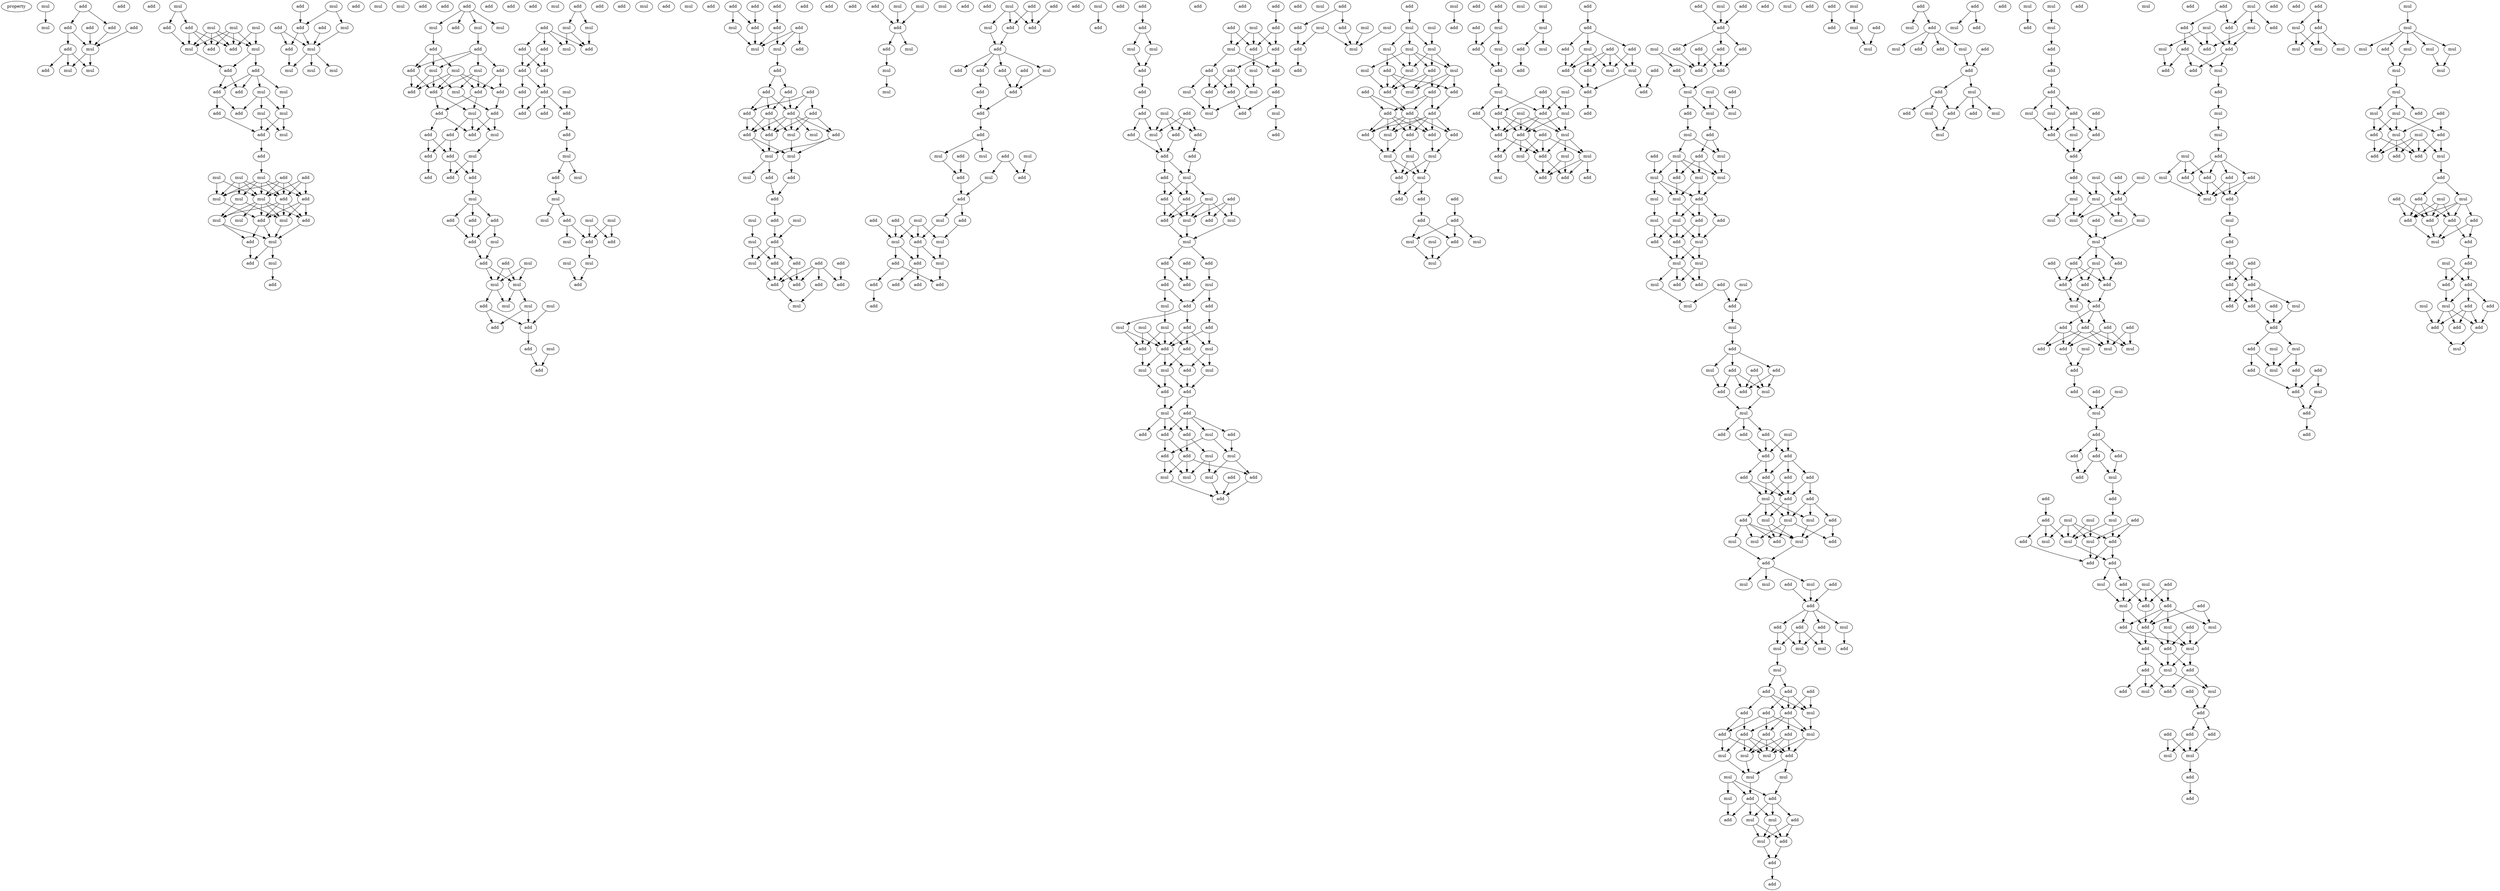 digraph {
    node [fontcolor=black]
    property [mul=2,lf=1.8]
    0 [ label = mul ];
    1 [ label = add ];
    2 [ label = mul ];
    3 [ label = add ];
    4 [ label = add ];
    5 [ label = add ];
    6 [ label = add ];
    7 [ label = add ];
    8 [ label = mul ];
    9 [ label = add ];
    10 [ label = mul ];
    11 [ label = add ];
    12 [ label = mul ];
    13 [ label = add ];
    14 [ label = mul ];
    15 [ label = mul ];
    16 [ label = add ];
    17 [ label = mul ];
    18 [ label = mul ];
    19 [ label = add ];
    20 [ label = add ];
    21 [ label = mul ];
    22 [ label = add ];
    23 [ label = mul ];
    24 [ label = add ];
    25 [ label = add ];
    26 [ label = mul ];
    27 [ label = add ];
    28 [ label = mul ];
    29 [ label = add ];
    30 [ label = add ];
    31 [ label = mul ];
    32 [ label = add ];
    33 [ label = mul ];
    34 [ label = add ];
    35 [ label = mul ];
    36 [ label = add ];
    37 [ label = mul ];
    38 [ label = add ];
    39 [ label = mul ];
    40 [ label = add ];
    41 [ label = mul ];
    42 [ label = mul ];
    43 [ label = add ];
    44 [ label = add ];
    45 [ label = mul ];
    46 [ label = mul ];
    47 [ label = mul ];
    48 [ label = add ];
    49 [ label = add ];
    50 [ label = mul ];
    51 [ label = mul ];
    52 [ label = mul ];
    53 [ label = add ];
    54 [ label = add ];
    55 [ label = mul ];
    56 [ label = add ];
    57 [ label = add ];
    58 [ label = mul ];
    59 [ label = add ];
    60 [ label = add ];
    61 [ label = add ];
    62 [ label = mul ];
    63 [ label = add ];
    64 [ label = mul ];
    65 [ label = add ];
    66 [ label = mul ];
    67 [ label = mul ];
    68 [ label = mul ];
    69 [ label = mul ];
    70 [ label = mul ];
    71 [ label = add ];
    72 [ label = add ];
    73 [ label = add ];
    74 [ label = mul ];
    75 [ label = add ];
    76 [ label = mul ];
    77 [ label = mul ];
    78 [ label = add ];
    79 [ label = add ];
    80 [ label = add ];
    81 [ label = mul ];
    82 [ label = add ];
    83 [ label = mul ];
    84 [ label = add ];
    85 [ label = mul ];
    86 [ label = add ];
    87 [ label = add ];
    88 [ label = mul ];
    89 [ label = add ];
    90 [ label = add ];
    91 [ label = add ];
    92 [ label = mul ];
    93 [ label = add ];
    94 [ label = add ];
    95 [ label = add ];
    96 [ label = add ];
    97 [ label = mul ];
    98 [ label = add ];
    99 [ label = mul ];
    100 [ label = add ];
    101 [ label = add ];
    102 [ label = add ];
    103 [ label = add ];
    104 [ label = add ];
    105 [ label = mul ];
    106 [ label = add ];
    107 [ label = add ];
    108 [ label = add ];
    109 [ label = add ];
    110 [ label = mul ];
    111 [ label = add ];
    112 [ label = mul ];
    113 [ label = add ];
    114 [ label = add ];
    115 [ label = mul ];
    116 [ label = mul ];
    117 [ label = mul ];
    118 [ label = mul ];
    119 [ label = mul ];
    120 [ label = mul ];
    121 [ label = add ];
    122 [ label = add ];
    123 [ label = add ];
    124 [ label = add ];
    125 [ label = mul ];
    126 [ label = add ];
    127 [ label = add ];
    128 [ label = add ];
    129 [ label = mul ];
    130 [ label = add ];
    131 [ label = mul ];
    132 [ label = add ];
    133 [ label = mul ];
    134 [ label = add ];
    135 [ label = add ];
    136 [ label = add ];
    137 [ label = add ];
    138 [ label = add ];
    139 [ label = add ];
    140 [ label = mul ];
    141 [ label = add ];
    142 [ label = add ];
    143 [ label = add ];
    144 [ label = add ];
    145 [ label = mul ];
    146 [ label = add ];
    147 [ label = mul ];
    148 [ label = mul ];
    149 [ label = mul ];
    150 [ label = mul ];
    151 [ label = add ];
    152 [ label = mul ];
    153 [ label = mul ];
    154 [ label = add ];
    155 [ label = add ];
    156 [ label = add ];
    157 [ label = mul ];
    158 [ label = mul ];
    159 [ label = add ];
    160 [ label = mul ];
    161 [ label = add ];
    162 [ label = mul ];
    163 [ label = add ];
    164 [ label = add ];
    165 [ label = add ];
    166 [ label = add ];
    167 [ label = mul ];
    168 [ label = add ];
    169 [ label = add ];
    170 [ label = add ];
    171 [ label = mul ];
    172 [ label = mul ];
    173 [ label = add ];
    174 [ label = add ];
    175 [ label = add ];
    176 [ label = add ];
    177 [ label = add ];
    178 [ label = add ];
    179 [ label = add ];
    180 [ label = add ];
    181 [ label = add ];
    182 [ label = add ];
    183 [ label = mul ];
    184 [ label = add ];
    185 [ label = add ];
    186 [ label = mul ];
    187 [ label = mul ];
    188 [ label = mul ];
    189 [ label = add ];
    190 [ label = add ];
    191 [ label = mul ];
    192 [ label = add ];
    193 [ label = add ];
    194 [ label = add ];
    195 [ label = mul ];
    196 [ label = mul ];
    197 [ label = add ];
    198 [ label = mul ];
    199 [ label = add ];
    200 [ label = add ];
    201 [ label = mul ];
    202 [ label = add ];
    203 [ label = add ];
    204 [ label = add ];
    205 [ label = add ];
    206 [ label = add ];
    207 [ label = add ];
    208 [ label = mul ];
    209 [ label = add ];
    210 [ label = add ];
    211 [ label = add ];
    212 [ label = mul ];
    213 [ label = mul ];
    214 [ label = mul ];
    215 [ label = add ];
    216 [ label = add ];
    217 [ label = add ];
    218 [ label = add ];
    219 [ label = mul ];
    220 [ label = mul ];
    221 [ label = mul ];
    222 [ label = mul ];
    223 [ label = add ];
    224 [ label = add ];
    225 [ label = mul ];
    226 [ label = add ];
    227 [ label = add ];
    228 [ label = add ];
    229 [ label = add ];
    230 [ label = add ];
    231 [ label = add ];
    232 [ label = add ];
    233 [ label = mul ];
    234 [ label = add ];
    235 [ label = add ];
    236 [ label = add ];
    237 [ label = add ];
    238 [ label = add ];
    239 [ label = mul ];
    240 [ label = add ];
    241 [ label = mul ];
    242 [ label = add ];
    243 [ label = mul ];
    244 [ label = add ];
    245 [ label = mul ];
    246 [ label = add ];
    247 [ label = add ];
    248 [ label = mul ];
    249 [ label = add ];
    250 [ label = mul ];
    251 [ label = add ];
    252 [ label = add ];
    253 [ label = mul ];
    254 [ label = add ];
    255 [ label = mul ];
    256 [ label = add ];
    257 [ label = mul ];
    258 [ label = add ];
    259 [ label = add ];
    260 [ label = add ];
    261 [ label = add ];
    262 [ label = add ];
    263 [ label = add ];
    264 [ label = mul ];
    265 [ label = add ];
    266 [ label = add ];
    267 [ label = add ];
    268 [ label = add ];
    269 [ label = mul ];
    270 [ label = mul ];
    271 [ label = add ];
    272 [ label = add ];
    273 [ label = add ];
    274 [ label = add ];
    275 [ label = add ];
    276 [ label = add ];
    277 [ label = mul ];
    278 [ label = mul ];
    279 [ label = add ];
    280 [ label = add ];
    281 [ label = add ];
    282 [ label = add ];
    283 [ label = add ];
    284 [ label = add ];
    285 [ label = mul ];
    286 [ label = add ];
    287 [ label = add ];
    288 [ label = add ];
    289 [ label = mul ];
    290 [ label = add ];
    291 [ label = mul ];
    292 [ label = mul ];
    293 [ label = add ];
    294 [ label = mul ];
    295 [ label = add ];
    296 [ label = add ];
    297 [ label = add ];
    298 [ label = mul ];
    299 [ label = add ];
    300 [ label = add ];
    301 [ label = mul ];
    302 [ label = add ];
    303 [ label = add ];
    304 [ label = mul ];
    305 [ label = mul ];
    306 [ label = add ];
    307 [ label = mul ];
    308 [ label = add ];
    309 [ label = add ];
    310 [ label = mul ];
    311 [ label = add ];
    312 [ label = add ];
    313 [ label = mul ];
    314 [ label = mul ];
    315 [ label = mul ];
    316 [ label = add ];
    317 [ label = add ];
    318 [ label = add ];
    319 [ label = mul ];
    320 [ label = add ];
    321 [ label = mul ];
    322 [ label = add ];
    323 [ label = add ];
    324 [ label = add ];
    325 [ label = add ];
    326 [ label = add ];
    327 [ label = mul ];
    328 [ label = mul ];
    329 [ label = add ];
    330 [ label = mul ];
    331 [ label = mul ];
    332 [ label = add ];
    333 [ label = add ];
    334 [ label = mul ];
    335 [ label = add ];
    336 [ label = add ];
    337 [ label = add ];
    338 [ label = mul ];
    339 [ label = add ];
    340 [ label = add ];
    341 [ label = add ];
    342 [ label = mul ];
    343 [ label = add ];
    344 [ label = add ];
    345 [ label = add ];
    346 [ label = add ];
    347 [ label = mul ];
    348 [ label = add ];
    349 [ label = mul ];
    350 [ label = add ];
    351 [ label = add ];
    352 [ label = mul ];
    353 [ label = add ];
    354 [ label = mul ];
    355 [ label = mul ];
    356 [ label = mul ];
    357 [ label = add ];
    358 [ label = add ];
    359 [ label = add ];
    360 [ label = add ];
    361 [ label = mul ];
    362 [ label = mul ];
    363 [ label = mul ];
    364 [ label = mul ];
    365 [ label = add ];
    366 [ label = add ];
    367 [ label = mul ];
    368 [ label = add ];
    369 [ label = mul ];
    370 [ label = add ];
    371 [ label = mul ];
    372 [ label = mul ];
    373 [ label = mul ];
    374 [ label = mul ];
    375 [ label = add ];
    376 [ label = mul ];
    377 [ label = mul ];
    378 [ label = add ];
    379 [ label = mul ];
    380 [ label = add ];
    381 [ label = mul ];
    382 [ label = add ];
    383 [ label = add ];
    384 [ label = add ];
    385 [ label = add ];
    386 [ label = add ];
    387 [ label = add ];
    388 [ label = add ];
    389 [ label = add ];
    390 [ label = add ];
    391 [ label = mul ];
    392 [ label = add ];
    393 [ label = mul ];
    394 [ label = mul ];
    395 [ label = mul ];
    396 [ label = mul ];
    397 [ label = add ];
    398 [ label = add ];
    399 [ label = add ];
    400 [ label = add ];
    401 [ label = add ];
    402 [ label = add ];
    403 [ label = add ];
    404 [ label = add ];
    405 [ label = mul ];
    406 [ label = mul ];
    407 [ label = mul ];
    408 [ label = mul ];
    409 [ label = add ];
    410 [ label = mul ];
    411 [ label = add ];
    412 [ label = add ];
    413 [ label = mul ];
    414 [ label = mul ];
    415 [ label = add ];
    416 [ label = mul ];
    417 [ label = add ];
    418 [ label = mul ];
    419 [ label = mul ];
    420 [ label = add ];
    421 [ label = mul ];
    422 [ label = add ];
    423 [ label = add ];
    424 [ label = mul ];
    425 [ label = add ];
    426 [ label = add ];
    427 [ label = add ];
    428 [ label = add ];
    429 [ label = mul ];
    430 [ label = mul ];
    431 [ label = mul ];
    432 [ label = add ];
    433 [ label = add ];
    434 [ label = mul ];
    435 [ label = add ];
    436 [ label = add ];
    437 [ label = mul ];
    438 [ label = mul ];
    439 [ label = add ];
    440 [ label = mul ];
    441 [ label = add ];
    442 [ label = add ];
    443 [ label = add ];
    444 [ label = add ];
    445 [ label = add ];
    446 [ label = add ];
    447 [ label = mul ];
    448 [ label = mul ];
    449 [ label = add ];
    450 [ label = mul ];
    451 [ label = add ];
    452 [ label = add ];
    453 [ label = add ];
    454 [ label = add ];
    455 [ label = add ];
    456 [ label = add ];
    457 [ label = mul ];
    458 [ label = add ];
    459 [ label = add ];
    460 [ label = add ];
    461 [ label = add ];
    462 [ label = add ];
    463 [ label = add ];
    464 [ label = mul ];
    465 [ label = add ];
    466 [ label = add ];
    467 [ label = add ];
    468 [ label = add ];
    469 [ label = mul ];
    470 [ label = mul ];
    471 [ label = add ];
    472 [ label = add ];
    473 [ label = mul ];
    474 [ label = mul ];
    475 [ label = add ];
    476 [ label = mul ];
    477 [ label = mul ];
    478 [ label = add ];
    479 [ label = add ];
    480 [ label = mul ];
    481 [ label = mul ];
    482 [ label = mul ];
    483 [ label = add ];
    484 [ label = mul ];
    485 [ label = add ];
    486 [ label = mul ];
    487 [ label = mul ];
    488 [ label = add ];
    489 [ label = mul ];
    490 [ label = mul ];
    491 [ label = add ];
    492 [ label = mul ];
    493 [ label = add ];
    494 [ label = add ];
    495 [ label = mul ];
    496 [ label = mul ];
    497 [ label = add ];
    498 [ label = add ];
    499 [ label = mul ];
    500 [ label = mul ];
    501 [ label = add ];
    502 [ label = add ];
    503 [ label = mul ];
    504 [ label = mul ];
    505 [ label = add ];
    506 [ label = add ];
    507 [ label = mul ];
    508 [ label = add ];
    509 [ label = mul ];
    510 [ label = add ];
    511 [ label = mul ];
    512 [ label = add ];
    513 [ label = add ];
    514 [ label = mul ];
    515 [ label = mul ];
    516 [ label = add ];
    517 [ label = add ];
    518 [ label = add ];
    519 [ label = add ];
    520 [ label = add ];
    521 [ label = add ];
    522 [ label = add ];
    523 [ label = add ];
    524 [ label = add ];
    525 [ label = add ];
    526 [ label = mul ];
    527 [ label = add ];
    528 [ label = add ];
    529 [ label = mul ];
    530 [ label = add ];
    531 [ label = mul ];
    532 [ label = add ];
    533 [ label = mul ];
    534 [ label = add ];
    535 [ label = mul ];
    536 [ label = mul ];
    537 [ label = add ];
    538 [ label = mul ];
    539 [ label = add ];
    540 [ label = add ];
    541 [ label = mul ];
    542 [ label = add ];
    543 [ label = mul ];
    544 [ label = mul ];
    545 [ label = add ];
    546 [ label = add ];
    547 [ label = mul ];
    548 [ label = add ];
    549 [ label = add ];
    550 [ label = mul ];
    551 [ label = mul ];
    552 [ label = mul ];
    553 [ label = add ];
    554 [ label = mul ];
    555 [ label = add ];
    556 [ label = add ];
    557 [ label = add ];
    558 [ label = add ];
    559 [ label = mul ];
    560 [ label = add ];
    561 [ label = add ];
    562 [ label = add ];
    563 [ label = add ];
    564 [ label = mul ];
    565 [ label = add ];
    566 [ label = add ];
    567 [ label = add ];
    568 [ label = mul ];
    569 [ label = mul ];
    570 [ label = mul ];
    571 [ label = mul ];
    572 [ label = mul ];
    573 [ label = mul ];
    574 [ label = add ];
    575 [ label = mul ];
    576 [ label = add ];
    577 [ label = add ];
    578 [ label = mul ];
    579 [ label = mul ];
    580 [ label = add ];
    581 [ label = mul ];
    582 [ label = add ];
    583 [ label = add ];
    584 [ label = add ];
    585 [ label = mul ];
    586 [ label = add ];
    587 [ label = add ];
    588 [ label = mul ];
    589 [ label = add ];
    590 [ label = mul ];
    591 [ label = add ];
    592 [ label = mul ];
    593 [ label = add ];
    594 [ label = mul ];
    595 [ label = add ];
    596 [ label = add ];
    597 [ label = add ];
    598 [ label = mul ];
    599 [ label = add ];
    600 [ label = add ];
    601 [ label = mul ];
    602 [ label = add ];
    603 [ label = add ];
    604 [ label = add ];
    605 [ label = mul ];
    606 [ label = mul ];
    607 [ label = mul ];
    608 [ label = add ];
    609 [ label = mul ];
    610 [ label = add ];
    611 [ label = add ];
    612 [ label = mul ];
    613 [ label = add ];
    614 [ label = mul ];
    615 [ label = add ];
    616 [ label = mul ];
    617 [ label = add ];
    618 [ label = add ];
    619 [ label = add ];
    620 [ label = mul ];
    621 [ label = add ];
    622 [ label = mul ];
    623 [ label = add ];
    624 [ label = mul ];
    625 [ label = add ];
    626 [ label = add ];
    627 [ label = add ];
    628 [ label = add ];
    629 [ label = mul ];
    630 [ label = mul ];
    631 [ label = add ];
    632 [ label = mul ];
    633 [ label = add ];
    634 [ label = mul ];
    635 [ label = mul ];
    636 [ label = add ];
    637 [ label = mul ];
    638 [ label = mul ];
    639 [ label = mul ];
    640 [ label = mul ];
    641 [ label = add ];
    642 [ label = add ];
    643 [ label = mul ];
    644 [ label = add ];
    645 [ label = add ];
    646 [ label = add ];
    647 [ label = add ];
    648 [ label = mul ];
    649 [ label = add ];
    650 [ label = add ];
    651 [ label = add ];
    652 [ label = add ];
    653 [ label = add ];
    654 [ label = mul ];
    655 [ label = add ];
    656 [ label = add ];
    657 [ label = mul ];
    658 [ label = mul ];
    659 [ label = add ];
    660 [ label = add ];
    661 [ label = mul ];
    662 [ label = add ];
    663 [ label = mul ];
    664 [ label = add ];
    665 [ label = mul ];
    666 [ label = add ];
    667 [ label = add ];
    668 [ label = add ];
    669 [ label = add ];
    670 [ label = mul ];
    671 [ label = add ];
    672 [ label = add ];
    673 [ label = add ];
    674 [ label = mul ];
    675 [ label = mul ];
    676 [ label = add ];
    677 [ label = add ];
    678 [ label = mul ];
    679 [ label = mul ];
    680 [ label = mul ];
    681 [ label = add ];
    682 [ label = mul ];
    683 [ label = add ];
    684 [ label = add ];
    685 [ label = add ];
    686 [ label = mul ];
    687 [ label = mul ];
    688 [ label = add ];
    689 [ label = add ];
    690 [ label = mul ];
    691 [ label = add ];
    692 [ label = add ];
    693 [ label = add ];
    694 [ label = add ];
    695 [ label = add ];
    696 [ label = mul ];
    697 [ label = mul ];
    698 [ label = add ];
    699 [ label = add ];
    700 [ label = add ];
    701 [ label = mul ];
    702 [ label = mul ];
    703 [ label = add ];
    704 [ label = add ];
    705 [ label = add ];
    706 [ label = mul ];
    707 [ label = mul ];
    708 [ label = add ];
    709 [ label = add ];
    710 [ label = add ];
    711 [ label = add ];
    712 [ label = add ];
    713 [ label = add ];
    714 [ label = mul ];
    715 [ label = mul ];
    716 [ label = add ];
    717 [ label = add ];
    718 [ label = mul ];
    719 [ label = add ];
    720 [ label = add ];
    721 [ label = add ];
    722 [ label = mul ];
    723 [ label = mul ];
    724 [ label = add ];
    725 [ label = add ];
    726 [ label = add ];
    727 [ label = add ];
    728 [ label = mul ];
    729 [ label = add ];
    730 [ label = add ];
    731 [ label = mul ];
    732 [ label = add ];
    733 [ label = mul ];
    734 [ label = mul ];
    735 [ label = mul ];
    736 [ label = add ];
    737 [ label = add ];
    738 [ label = mul ];
    739 [ label = add ];
    740 [ label = add ];
    741 [ label = add ];
    742 [ label = add ];
    743 [ label = mul ];
    744 [ label = add ];
    745 [ label = mul ];
    746 [ label = add ];
    747 [ label = add ];
    748 [ label = add ];
    749 [ label = add ];
    750 [ label = add ];
    751 [ label = mul ];
    752 [ label = add ];
    753 [ label = add ];
    754 [ label = add ];
    755 [ label = add ];
    756 [ label = add ];
    757 [ label = mul ];
    758 [ label = mul ];
    759 [ label = add ];
    760 [ label = mul ];
    761 [ label = add ];
    762 [ label = add ];
    763 [ label = add ];
    764 [ label = mul ];
    765 [ label = add ];
    766 [ label = add ];
    767 [ label = add ];
    768 [ label = add ];
    769 [ label = mul ];
    770 [ label = add ];
    771 [ label = mul ];
    772 [ label = mul ];
    773 [ label = mul ];
    774 [ label = mul ];
    775 [ label = mul ];
    776 [ label = mul ];
    777 [ label = mul ];
    778 [ label = mul ];
    779 [ label = mul ];
    780 [ label = add ];
    781 [ label = mul ];
    782 [ label = mul ];
    783 [ label = mul ];
    784 [ label = mul ];
    785 [ label = add ];
    786 [ label = add ];
    787 [ label = mul ];
    788 [ label = mul ];
    789 [ label = mul ];
    790 [ label = add ];
    791 [ label = add ];
    792 [ label = add ];
    793 [ label = add ];
    794 [ label = mul ];
    795 [ label = add ];
    796 [ label = add ];
    797 [ label = mul ];
    798 [ label = mul ];
    799 [ label = add ];
    800 [ label = add ];
    801 [ label = add ];
    802 [ label = add ];
    803 [ label = add ];
    804 [ label = add ];
    805 [ label = add ];
    806 [ label = mul ];
    807 [ label = add ];
    808 [ label = mul ];
    809 [ label = add ];
    810 [ label = add ];
    811 [ label = mul ];
    812 [ label = add ];
    813 [ label = add ];
    814 [ label = mul ];
    815 [ label = add ];
    816 [ label = add ];
    817 [ label = add ];
    818 [ label = mul ];
    0 -> 2 [ name = 0 ];
    1 -> 4 [ name = 1 ];
    1 -> 5 [ name = 2 ];
    3 -> 8 [ name = 3 ];
    4 -> 8 [ name = 4 ];
    5 -> 7 [ name = 5 ];
    5 -> 8 [ name = 6 ];
    6 -> 8 [ name = 7 ];
    7 -> 10 [ name = 8 ];
    7 -> 12 [ name = 9 ];
    7 -> 13 [ name = 10 ];
    8 -> 10 [ name = 11 ];
    8 -> 12 [ name = 12 ];
    14 -> 16 [ name = 13 ];
    14 -> 19 [ name = 14 ];
    15 -> 20 [ name = 15 ];
    15 -> 21 [ name = 16 ];
    15 -> 22 [ name = 17 ];
    15 -> 23 [ name = 18 ];
    16 -> 21 [ name = 19 ];
    17 -> 20 [ name = 20 ];
    17 -> 21 [ name = 21 ];
    17 -> 22 [ name = 22 ];
    17 -> 23 [ name = 23 ];
    18 -> 20 [ name = 24 ];
    18 -> 23 [ name = 25 ];
    19 -> 20 [ name = 26 ];
    19 -> 21 [ name = 27 ];
    19 -> 22 [ name = 28 ];
    21 -> 24 [ name = 29 ];
    23 -> 24 [ name = 30 ];
    23 -> 25 [ name = 31 ];
    24 -> 27 [ name = 32 ];
    24 -> 29 [ name = 33 ];
    25 -> 26 [ name = 34 ];
    25 -> 27 [ name = 35 ];
    25 -> 28 [ name = 36 ];
    25 -> 29 [ name = 37 ];
    26 -> 33 [ name = 38 ];
    27 -> 30 [ name = 39 ];
    27 -> 32 [ name = 40 ];
    28 -> 31 [ name = 41 ];
    28 -> 32 [ name = 42 ];
    28 -> 33 [ name = 43 ];
    30 -> 34 [ name = 44 ];
    31 -> 34 [ name = 45 ];
    31 -> 35 [ name = 46 ];
    33 -> 34 [ name = 47 ];
    33 -> 35 [ name = 48 ];
    34 -> 36 [ name = 49 ];
    36 -> 37 [ name = 50 ];
    37 -> 42 [ name = 51 ];
    37 -> 43 [ name = 52 ];
    37 -> 44 [ name = 53 ];
    37 -> 45 [ name = 54 ];
    37 -> 46 [ name = 55 ];
    38 -> 42 [ name = 56 ];
    38 -> 43 [ name = 57 ];
    38 -> 44 [ name = 58 ];
    38 -> 46 [ name = 59 ];
    39 -> 42 [ name = 60 ];
    39 -> 43 [ name = 61 ];
    39 -> 45 [ name = 62 ];
    39 -> 46 [ name = 63 ];
    40 -> 43 [ name = 64 ];
    40 -> 44 [ name = 65 ];
    40 -> 46 [ name = 66 ];
    41 -> 42 [ name = 67 ];
    41 -> 46 [ name = 68 ];
    42 -> 48 [ name = 69 ];
    43 -> 48 [ name = 70 ];
    43 -> 49 [ name = 71 ];
    43 -> 50 [ name = 72 ];
    43 -> 51 [ name = 73 ];
    44 -> 48 [ name = 74 ];
    44 -> 49 [ name = 75 ];
    44 -> 51 [ name = 76 ];
    45 -> 50 [ name = 77 ];
    45 -> 51 [ name = 78 ];
    46 -> 47 [ name = 79 ];
    46 -> 48 [ name = 80 ];
    46 -> 49 [ name = 81 ];
    46 -> 50 [ name = 82 ];
    46 -> 51 [ name = 83 ];
    48 -> 52 [ name = 84 ];
    48 -> 53 [ name = 85 ];
    49 -> 52 [ name = 86 ];
    50 -> 52 [ name = 87 ];
    50 -> 53 [ name = 88 ];
    51 -> 52 [ name = 89 ];
    52 -> 54 [ name = 90 ];
    52 -> 55 [ name = 91 ];
    53 -> 54 [ name = 92 ];
    55 -> 56 [ name = 93 ];
    57 -> 60 [ name = 94 ];
    58 -> 60 [ name = 95 ];
    58 -> 62 [ name = 96 ];
    59 -> 64 [ name = 97 ];
    59 -> 65 [ name = 98 ];
    60 -> 64 [ name = 99 ];
    60 -> 65 [ name = 100 ];
    61 -> 64 [ name = 101 ];
    62 -> 64 [ name = 102 ];
    64 -> 66 [ name = 103 ];
    64 -> 68 [ name = 104 ];
    64 -> 69 [ name = 105 ];
    65 -> 68 [ name = 106 ];
    73 -> 74 [ name = 107 ];
    73 -> 75 [ name = 108 ];
    73 -> 76 [ name = 109 ];
    73 -> 77 [ name = 110 ];
    74 -> 80 [ name = 111 ];
    76 -> 78 [ name = 112 ];
    78 -> 81 [ name = 113 ];
    78 -> 82 [ name = 114 ];
    78 -> 83 [ name = 115 ];
    78 -> 84 [ name = 116 ];
    80 -> 83 [ name = 117 ];
    80 -> 84 [ name = 118 ];
    80 -> 85 [ name = 119 ];
    81 -> 86 [ name = 120 ];
    81 -> 88 [ name = 121 ];
    81 -> 90 [ name = 122 ];
    82 -> 86 [ name = 123 ];
    82 -> 87 [ name = 124 ];
    83 -> 88 [ name = 125 ];
    83 -> 89 [ name = 126 ];
    83 -> 90 [ name = 127 ];
    84 -> 89 [ name = 128 ];
    84 -> 90 [ name = 129 ];
    85 -> 86 [ name = 130 ];
    85 -> 87 [ name = 131 ];
    85 -> 89 [ name = 132 ];
    85 -> 90 [ name = 133 ];
    86 -> 92 [ name = 134 ];
    86 -> 93 [ name = 135 ];
    87 -> 91 [ name = 136 ];
    88 -> 91 [ name = 137 ];
    90 -> 92 [ name = 138 ];
    90 -> 93 [ name = 139 ];
    91 -> 95 [ name = 140 ];
    91 -> 97 [ name = 141 ];
    92 -> 94 [ name = 142 ];
    92 -> 95 [ name = 143 ];
    92 -> 97 [ name = 144 ];
    93 -> 95 [ name = 145 ];
    93 -> 96 [ name = 146 ];
    94 -> 98 [ name = 147 ];
    94 -> 100 [ name = 148 ];
    96 -> 98 [ name = 149 ];
    96 -> 100 [ name = 150 ];
    97 -> 99 [ name = 151 ];
    98 -> 101 [ name = 152 ];
    98 -> 102 [ name = 153 ];
    99 -> 101 [ name = 154 ];
    99 -> 102 [ name = 155 ];
    100 -> 104 [ name = 156 ];
    102 -> 105 [ name = 157 ];
    105 -> 106 [ name = 158 ];
    105 -> 107 [ name = 159 ];
    105 -> 108 [ name = 160 ];
    106 -> 109 [ name = 161 ];
    106 -> 110 [ name = 162 ];
    107 -> 109 [ name = 163 ];
    108 -> 109 [ name = 164 ];
    109 -> 113 [ name = 165 ];
    110 -> 113 [ name = 166 ];
    111 -> 115 [ name = 167 ];
    111 -> 116 [ name = 168 ];
    112 -> 115 [ name = 169 ];
    112 -> 116 [ name = 170 ];
    113 -> 115 [ name = 171 ];
    113 -> 116 [ name = 172 ];
    115 -> 117 [ name = 173 ];
    115 -> 121 [ name = 174 ];
    116 -> 117 [ name = 175 ];
    116 -> 119 [ name = 176 ];
    118 -> 123 [ name = 177 ];
    119 -> 122 [ name = 178 ];
    119 -> 123 [ name = 179 ];
    121 -> 122 [ name = 180 ];
    121 -> 123 [ name = 181 ];
    123 -> 124 [ name = 182 ];
    124 -> 126 [ name = 183 ];
    125 -> 126 [ name = 184 ];
    127 -> 129 [ name = 185 ];
    127 -> 131 [ name = 186 ];
    129 -> 133 [ name = 187 ];
    129 -> 135 [ name = 188 ];
    130 -> 132 [ name = 189 ];
    130 -> 133 [ name = 190 ];
    130 -> 134 [ name = 191 ];
    130 -> 135 [ name = 192 ];
    131 -> 135 [ name = 193 ];
    132 -> 136 [ name = 194 ];
    132 -> 137 [ name = 195 ];
    134 -> 136 [ name = 196 ];
    134 -> 137 [ name = 197 ];
    136 -> 138 [ name = 198 ];
    137 -> 138 [ name = 199 ];
    137 -> 139 [ name = 200 ];
    138 -> 141 [ name = 201 ];
    138 -> 142 [ name = 202 ];
    138 -> 143 [ name = 203 ];
    139 -> 142 [ name = 204 ];
    140 -> 143 [ name = 205 ];
    143 -> 144 [ name = 206 ];
    144 -> 145 [ name = 207 ];
    145 -> 146 [ name = 208 ];
    145 -> 147 [ name = 209 ];
    146 -> 148 [ name = 210 ];
    148 -> 149 [ name = 211 ];
    148 -> 151 [ name = 212 ];
    150 -> 154 [ name = 213 ];
    150 -> 155 [ name = 214 ];
    151 -> 153 [ name = 215 ];
    151 -> 154 [ name = 216 ];
    152 -> 154 [ name = 217 ];
    152 -> 155 [ name = 218 ];
    154 -> 158 [ name = 219 ];
    157 -> 159 [ name = 220 ];
    158 -> 159 [ name = 221 ];
    164 -> 168 [ name = 222 ];
    165 -> 167 [ name = 223 ];
    165 -> 168 [ name = 224 ];
    166 -> 169 [ name = 225 ];
    167 -> 171 [ name = 226 ];
    168 -> 171 [ name = 227 ];
    169 -> 171 [ name = 228 ];
    169 -> 172 [ name = 229 ];
    170 -> 171 [ name = 230 ];
    170 -> 172 [ name = 231 ];
    170 -> 173 [ name = 232 ];
    172 -> 174 [ name = 233 ];
    174 -> 176 [ name = 234 ];
    174 -> 177 [ name = 235 ];
    175 -> 178 [ name = 236 ];
    175 -> 180 [ name = 237 ];
    175 -> 181 [ name = 238 ];
    176 -> 179 [ name = 239 ];
    176 -> 180 [ name = 240 ];
    176 -> 181 [ name = 241 ];
    177 -> 179 [ name = 242 ];
    177 -> 180 [ name = 243 ];
    178 -> 182 [ name = 244 ];
    178 -> 184 [ name = 245 ];
    178 -> 186 [ name = 246 ];
    179 -> 182 [ name = 247 ];
    179 -> 185 [ name = 248 ];
    179 -> 186 [ name = 249 ];
    180 -> 182 [ name = 250 ];
    180 -> 183 [ name = 251 ];
    180 -> 184 [ name = 252 ];
    180 -> 185 [ name = 253 ];
    180 -> 186 [ name = 254 ];
    181 -> 182 [ name = 255 ];
    181 -> 185 [ name = 256 ];
    182 -> 188 [ name = 257 ];
    184 -> 187 [ name = 258 ];
    184 -> 188 [ name = 259 ];
    185 -> 187 [ name = 260 ];
    185 -> 188 [ name = 261 ];
    186 -> 187 [ name = 262 ];
    187 -> 189 [ name = 263 ];
    188 -> 190 [ name = 264 ];
    188 -> 191 [ name = 265 ];
    189 -> 192 [ name = 266 ];
    190 -> 192 [ name = 267 ];
    192 -> 194 [ name = 268 ];
    194 -> 197 [ name = 269 ];
    195 -> 197 [ name = 270 ];
    196 -> 198 [ name = 271 ];
    197 -> 199 [ name = 272 ];
    197 -> 200 [ name = 273 ];
    197 -> 201 [ name = 274 ];
    198 -> 200 [ name = 275 ];
    198 -> 201 [ name = 276 ];
    199 -> 204 [ name = 277 ];
    199 -> 206 [ name = 278 ];
    200 -> 204 [ name = 279 ];
    200 -> 206 [ name = 280 ];
    201 -> 206 [ name = 281 ];
    202 -> 204 [ name = 282 ];
    202 -> 205 [ name = 283 ];
    202 -> 206 [ name = 284 ];
    202 -> 207 [ name = 285 ];
    203 -> 207 [ name = 286 ];
    205 -> 208 [ name = 287 ];
    206 -> 208 [ name = 288 ];
    211 -> 215 [ name = 289 ];
    212 -> 215 [ name = 290 ];
    213 -> 215 [ name = 291 ];
    215 -> 217 [ name = 292 ];
    215 -> 219 [ name = 293 ];
    217 -> 220 [ name = 294 ];
    220 -> 221 [ name = 295 ];
    222 -> 225 [ name = 296 ];
    222 -> 226 [ name = 297 ];
    222 -> 227 [ name = 298 ];
    223 -> 226 [ name = 299 ];
    224 -> 226 [ name = 300 ];
    224 -> 227 [ name = 301 ];
    225 -> 228 [ name = 302 ];
    227 -> 228 [ name = 303 ];
    228 -> 230 [ name = 304 ];
    228 -> 231 [ name = 305 ];
    228 -> 232 [ name = 306 ];
    228 -> 233 [ name = 307 ];
    229 -> 235 [ name = 308 ];
    230 -> 234 [ name = 309 ];
    232 -> 235 [ name = 310 ];
    233 -> 235 [ name = 311 ];
    234 -> 237 [ name = 312 ];
    235 -> 237 [ name = 313 ];
    237 -> 238 [ name = 314 ];
    238 -> 241 [ name = 315 ];
    238 -> 243 [ name = 316 ];
    239 -> 244 [ name = 317 ];
    240 -> 246 [ name = 318 ];
    242 -> 244 [ name = 319 ];
    242 -> 245 [ name = 320 ];
    243 -> 246 [ name = 321 ];
    245 -> 247 [ name = 322 ];
    246 -> 247 [ name = 323 ];
    247 -> 248 [ name = 324 ];
    247 -> 251 [ name = 325 ];
    248 -> 254 [ name = 326 ];
    249 -> 254 [ name = 327 ];
    249 -> 255 [ name = 328 ];
    250 -> 253 [ name = 329 ];
    250 -> 254 [ name = 330 ];
    250 -> 255 [ name = 331 ];
    251 -> 253 [ name = 332 ];
    252 -> 255 [ name = 333 ];
    253 -> 257 [ name = 334 ];
    254 -> 257 [ name = 335 ];
    254 -> 258 [ name = 336 ];
    255 -> 256 [ name = 337 ];
    255 -> 258 [ name = 338 ];
    256 -> 260 [ name = 339 ];
    256 -> 261 [ name = 340 ];
    257 -> 261 [ name = 341 ];
    258 -> 259 [ name = 342 ];
    258 -> 262 [ name = 343 ];
    260 -> 263 [ name = 344 ];
    264 -> 266 [ name = 345 ];
    267 -> 268 [ name = 346 ];
    268 -> 269 [ name = 347 ];
    268 -> 270 [ name = 348 ];
    269 -> 273 [ name = 349 ];
    270 -> 273 [ name = 350 ];
    273 -> 274 [ name = 351 ];
    274 -> 275 [ name = 352 ];
    275 -> 278 [ name = 353 ];
    275 -> 279 [ name = 354 ];
    276 -> 278 [ name = 355 ];
    276 -> 280 [ name = 356 ];
    276 -> 281 [ name = 357 ];
    277 -> 278 [ name = 358 ];
    277 -> 280 [ name = 359 ];
    277 -> 281 [ name = 360 ];
    278 -> 283 [ name = 361 ];
    279 -> 283 [ name = 362 ];
    280 -> 282 [ name = 363 ];
    281 -> 283 [ name = 364 ];
    282 -> 285 [ name = 365 ];
    283 -> 284 [ name = 366 ];
    283 -> 285 [ name = 367 ];
    284 -> 287 [ name = 368 ];
    284 -> 288 [ name = 369 ];
    285 -> 287 [ name = 370 ];
    285 -> 288 [ name = 371 ];
    285 -> 289 [ name = 372 ];
    286 -> 291 [ name = 373 ];
    286 -> 292 [ name = 374 ];
    286 -> 293 [ name = 375 ];
    287 -> 290 [ name = 376 ];
    287 -> 292 [ name = 377 ];
    288 -> 290 [ name = 378 ];
    288 -> 292 [ name = 379 ];
    289 -> 290 [ name = 380 ];
    289 -> 291 [ name = 381 ];
    289 -> 292 [ name = 382 ];
    289 -> 293 [ name = 383 ];
    290 -> 294 [ name = 384 ];
    291 -> 294 [ name = 385 ];
    292 -> 294 [ name = 386 ];
    294 -> 295 [ name = 387 ];
    294 -> 297 [ name = 388 ];
    295 -> 298 [ name = 389 ];
    296 -> 299 [ name = 390 ];
    297 -> 299 [ name = 391 ];
    297 -> 300 [ name = 392 ];
    298 -> 302 [ name = 393 ];
    298 -> 303 [ name = 394 ];
    300 -> 301 [ name = 395 ];
    300 -> 303 [ name = 396 ];
    301 -> 304 [ name = 397 ];
    302 -> 308 [ name = 398 ];
    303 -> 306 [ name = 399 ];
    303 -> 307 [ name = 400 ];
    304 -> 309 [ name = 401 ];
    304 -> 311 [ name = 402 ];
    304 -> 312 [ name = 403 ];
    305 -> 309 [ name = 404 ];
    305 -> 312 [ name = 405 ];
    306 -> 309 [ name = 406 ];
    306 -> 310 [ name = 407 ];
    306 -> 311 [ name = 408 ];
    307 -> 309 [ name = 409 ];
    307 -> 312 [ name = 410 ];
    308 -> 309 [ name = 411 ];
    308 -> 310 [ name = 412 ];
    309 -> 313 [ name = 413 ];
    309 -> 314 [ name = 414 ];
    309 -> 316 [ name = 415 ];
    310 -> 315 [ name = 416 ];
    310 -> 316 [ name = 417 ];
    311 -> 314 [ name = 418 ];
    311 -> 315 [ name = 419 ];
    312 -> 313 [ name = 420 ];
    313 -> 317 [ name = 421 ];
    314 -> 317 [ name = 422 ];
    314 -> 318 [ name = 423 ];
    315 -> 318 [ name = 424 ];
    316 -> 318 [ name = 425 ];
    317 -> 319 [ name = 426 ];
    318 -> 319 [ name = 427 ];
    318 -> 320 [ name = 428 ];
    319 -> 322 [ name = 429 ];
    319 -> 324 [ name = 430 ];
    319 -> 325 [ name = 431 ];
    320 -> 321 [ name = 432 ];
    320 -> 323 [ name = 433 ];
    320 -> 324 [ name = 434 ];
    320 -> 325 [ name = 435 ];
    321 -> 328 [ name = 436 ];
    321 -> 329 [ name = 437 ];
    323 -> 328 [ name = 438 ];
    324 -> 326 [ name = 439 ];
    324 -> 329 [ name = 440 ];
    325 -> 326 [ name = 441 ];
    325 -> 327 [ name = 442 ];
    326 -> 330 [ name = 443 ];
    326 -> 332 [ name = 444 ];
    326 -> 334 [ name = 445 ];
    327 -> 330 [ name = 446 ];
    327 -> 331 [ name = 447 ];
    328 -> 331 [ name = 448 ];
    328 -> 332 [ name = 449 ];
    329 -> 330 [ name = 450 ];
    329 -> 334 [ name = 451 ];
    331 -> 335 [ name = 452 ];
    332 -> 335 [ name = 453 ];
    333 -> 335 [ name = 454 ];
    334 -> 335 [ name = 455 ];
    336 -> 340 [ name = 456 ];
    338 -> 341 [ name = 457 ];
    338 -> 342 [ name = 458 ];
    338 -> 343 [ name = 459 ];
    339 -> 342 [ name = 460 ];
    339 -> 343 [ name = 461 ];
    340 -> 341 [ name = 462 ];
    340 -> 343 [ name = 463 ];
    341 -> 344 [ name = 464 ];
    341 -> 345 [ name = 465 ];
    342 -> 345 [ name = 466 ];
    342 -> 346 [ name = 467 ];
    343 -> 347 [ name = 468 ];
    344 -> 348 [ name = 469 ];
    344 -> 350 [ name = 470 ];
    344 -> 352 [ name = 471 ];
    345 -> 351 [ name = 472 ];
    346 -> 348 [ name = 473 ];
    346 -> 349 [ name = 474 ];
    346 -> 350 [ name = 475 ];
    347 -> 352 [ name = 476 ];
    348 -> 353 [ name = 477 ];
    349 -> 354 [ name = 478 ];
    350 -> 354 [ name = 479 ];
    351 -> 353 [ name = 480 ];
    351 -> 355 [ name = 481 ];
    352 -> 354 [ name = 482 ];
    355 -> 357 [ name = 483 ];
    358 -> 359 [ name = 484 ];
    358 -> 360 [ name = 485 ];
    359 -> 365 [ name = 486 ];
    360 -> 364 [ name = 487 ];
    361 -> 364 [ name = 488 ];
    361 -> 365 [ name = 489 ];
    362 -> 364 [ name = 490 ];
    363 -> 364 [ name = 491 ];
    365 -> 368 [ name = 492 ];
    366 -> 371 [ name = 493 ];
    367 -> 370 [ name = 494 ];
    369 -> 374 [ name = 495 ];
    371 -> 372 [ name = 496 ];
    371 -> 373 [ name = 497 ];
    371 -> 374 [ name = 498 ];
    372 -> 376 [ name = 499 ];
    372 -> 378 [ name = 500 ];
    373 -> 375 [ name = 501 ];
    373 -> 376 [ name = 502 ];
    373 -> 377 [ name = 503 ];
    373 -> 379 [ name = 504 ];
    374 -> 375 [ name = 505 ];
    374 -> 376 [ name = 506 ];
    374 -> 377 [ name = 507 ];
    375 -> 381 [ name = 508 ];
    375 -> 383 [ name = 509 ];
    375 -> 384 [ name = 510 ];
    376 -> 383 [ name = 511 ];
    377 -> 380 [ name = 512 ];
    377 -> 381 [ name = 513 ];
    377 -> 384 [ name = 514 ];
    378 -> 380 [ name = 515 ];
    378 -> 381 [ name = 516 ];
    378 -> 383 [ name = 517 ];
    379 -> 383 [ name = 518 ];
    380 -> 386 [ name = 519 ];
    382 -> 385 [ name = 520 ];
    382 -> 387 [ name = 521 ];
    383 -> 385 [ name = 522 ];
    384 -> 385 [ name = 523 ];
    384 -> 386 [ name = 524 ];
    384 -> 387 [ name = 525 ];
    385 -> 388 [ name = 526 ];
    385 -> 389 [ name = 527 ];
    385 -> 390 [ name = 528 ];
    385 -> 391 [ name = 529 ];
    385 -> 392 [ name = 530 ];
    386 -> 388 [ name = 531 ];
    386 -> 389 [ name = 532 ];
    386 -> 390 [ name = 533 ];
    386 -> 391 [ name = 534 ];
    386 -> 392 [ name = 535 ];
    387 -> 389 [ name = 536 ];
    387 -> 390 [ name = 537 ];
    387 -> 391 [ name = 538 ];
    387 -> 392 [ name = 539 ];
    388 -> 395 [ name = 540 ];
    389 -> 395 [ name = 541 ];
    390 -> 394 [ name = 542 ];
    391 -> 394 [ name = 543 ];
    392 -> 393 [ name = 544 ];
    392 -> 394 [ name = 545 ];
    393 -> 396 [ name = 546 ];
    393 -> 397 [ name = 547 ];
    394 -> 396 [ name = 548 ];
    394 -> 397 [ name = 549 ];
    395 -> 396 [ name = 550 ];
    395 -> 397 [ name = 551 ];
    396 -> 398 [ name = 552 ];
    396 -> 399 [ name = 553 ];
    397 -> 398 [ name = 554 ];
    399 -> 402 [ name = 555 ];
    400 -> 401 [ name = 556 ];
    401 -> 403 [ name = 557 ];
    401 -> 405 [ name = 558 ];
    401 -> 407 [ name = 559 ];
    402 -> 403 [ name = 560 ];
    402 -> 407 [ name = 561 ];
    403 -> 408 [ name = 562 ];
    406 -> 408 [ name = 563 ];
    407 -> 408 [ name = 564 ];
    409 -> 410 [ name = 565 ];
    410 -> 412 [ name = 566 ];
    410 -> 413 [ name = 567 ];
    411 -> 412 [ name = 568 ];
    412 -> 415 [ name = 569 ];
    413 -> 415 [ name = 570 ];
    415 -> 418 [ name = 571 ];
    416 -> 421 [ name = 572 ];
    416 -> 422 [ name = 573 ];
    417 -> 420 [ name = 574 ];
    417 -> 421 [ name = 575 ];
    417 -> 422 [ name = 576 ];
    418 -> 420 [ name = 577 ];
    418 -> 422 [ name = 578 ];
    418 -> 423 [ name = 579 ];
    419 -> 424 [ name = 580 ];
    419 -> 425 [ name = 581 ];
    419 -> 427 [ name = 582 ];
    420 -> 425 [ name = 583 ];
    420 -> 426 [ name = 584 ];
    420 -> 427 [ name = 585 ];
    421 -> 424 [ name = 586 ];
    421 -> 427 [ name = 587 ];
    422 -> 424 [ name = 588 ];
    422 -> 425 [ name = 589 ];
    422 -> 427 [ name = 590 ];
    423 -> 425 [ name = 591 ];
    424 -> 429 [ name = 592 ];
    424 -> 431 [ name = 593 ];
    424 -> 432 [ name = 594 ];
    425 -> 428 [ name = 595 ];
    425 -> 432 [ name = 596 ];
    426 -> 430 [ name = 597 ];
    426 -> 431 [ name = 598 ];
    426 -> 432 [ name = 599 ];
    427 -> 428 [ name = 600 ];
    427 -> 430 [ name = 601 ];
    427 -> 432 [ name = 602 ];
    428 -> 434 [ name = 603 ];
    429 -> 433 [ name = 604 ];
    429 -> 435 [ name = 605 ];
    430 -> 433 [ name = 606 ];
    431 -> 433 [ name = 607 ];
    431 -> 435 [ name = 608 ];
    431 -> 436 [ name = 609 ];
    432 -> 433 [ name = 610 ];
    432 -> 435 [ name = 611 ];
    437 -> 438 [ name = 612 ];
    438 -> 439 [ name = 613 ];
    438 -> 440 [ name = 614 ];
    439 -> 441 [ name = 615 ];
    442 -> 443 [ name = 616 ];
    443 -> 445 [ name = 617 ];
    443 -> 446 [ name = 618 ];
    443 -> 447 [ name = 619 ];
    444 -> 448 [ name = 620 ];
    444 -> 449 [ name = 621 ];
    444 -> 450 [ name = 622 ];
    444 -> 452 [ name = 623 ];
    445 -> 448 [ name = 624 ];
    445 -> 450 [ name = 625 ];
    446 -> 452 [ name = 626 ];
    447 -> 448 [ name = 627 ];
    447 -> 449 [ name = 628 ];
    447 -> 452 [ name = 629 ];
    449 -> 454 [ name = 630 ];
    450 -> 453 [ name = 631 ];
    450 -> 454 [ name = 632 ];
    451 -> 453 [ name = 633 ];
    452 -> 454 [ name = 634 ];
    454 -> 455 [ name = 635 ];
    456 -> 460 [ name = 636 ];
    457 -> 460 [ name = 637 ];
    459 -> 460 [ name = 638 ];
    460 -> 461 [ name = 639 ];
    460 -> 462 [ name = 640 ];
    460 -> 465 [ name = 641 ];
    461 -> 467 [ name = 642 ];
    462 -> 466 [ name = 643 ];
    463 -> 466 [ name = 644 ];
    463 -> 467 [ name = 645 ];
    464 -> 466 [ name = 646 ];
    464 -> 468 [ name = 647 ];
    465 -> 466 [ name = 648 ];
    465 -> 467 [ name = 649 ];
    467 -> 469 [ name = 650 ];
    468 -> 469 [ name = 651 ];
    469 -> 472 [ name = 652 ];
    469 -> 474 [ name = 653 ];
    470 -> 473 [ name = 654 ];
    470 -> 474 [ name = 655 ];
    471 -> 473 [ name = 656 ];
    472 -> 476 [ name = 657 ];
    474 -> 475 [ name = 658 ];
    475 -> 479 [ name = 659 ];
    475 -> 480 [ name = 660 ];
    476 -> 477 [ name = 661 ];
    476 -> 480 [ name = 662 ];
    477 -> 481 [ name = 663 ];
    477 -> 482 [ name = 664 ];
    477 -> 483 [ name = 665 ];
    477 -> 484 [ name = 666 ];
    478 -> 482 [ name = 667 ];
    479 -> 481 [ name = 668 ];
    479 -> 483 [ name = 669 ];
    479 -> 484 [ name = 670 ];
    480 -> 481 [ name = 671 ];
    481 -> 485 [ name = 672 ];
    482 -> 485 [ name = 673 ];
    482 -> 486 [ name = 674 ];
    482 -> 487 [ name = 675 ];
    483 -> 486 [ name = 676 ];
    484 -> 485 [ name = 677 ];
    484 -> 486 [ name = 678 ];
    485 -> 488 [ name = 679 ];
    485 -> 489 [ name = 680 ];
    485 -> 491 [ name = 681 ];
    486 -> 488 [ name = 682 ];
    486 -> 489 [ name = 683 ];
    487 -> 490 [ name = 684 ];
    488 -> 492 [ name = 685 ];
    488 -> 493 [ name = 686 ];
    489 -> 492 [ name = 687 ];
    489 -> 493 [ name = 688 ];
    489 -> 494 [ name = 689 ];
    490 -> 493 [ name = 690 ];
    490 -> 494 [ name = 691 ];
    491 -> 492 [ name = 692 ];
    492 -> 495 [ name = 693 ];
    492 -> 496 [ name = 694 ];
    493 -> 495 [ name = 695 ];
    493 -> 496 [ name = 696 ];
    494 -> 495 [ name = 697 ];
    495 -> 498 [ name = 698 ];
    495 -> 499 [ name = 699 ];
    495 -> 501 [ name = 700 ];
    496 -> 498 [ name = 701 ];
    496 -> 501 [ name = 702 ];
    497 -> 502 [ name = 703 ];
    497 -> 503 [ name = 704 ];
    499 -> 503 [ name = 705 ];
    500 -> 502 [ name = 706 ];
    502 -> 504 [ name = 707 ];
    504 -> 505 [ name = 708 ];
    505 -> 506 [ name = 709 ];
    505 -> 507 [ name = 710 ];
    505 -> 508 [ name = 711 ];
    506 -> 511 [ name = 712 ];
    506 -> 512 [ name = 713 ];
    507 -> 513 [ name = 714 ];
    508 -> 511 [ name = 715 ];
    508 -> 512 [ name = 716 ];
    508 -> 513 [ name = 717 ];
    510 -> 511 [ name = 718 ];
    510 -> 512 [ name = 719 ];
    511 -> 514 [ name = 720 ];
    513 -> 514 [ name = 721 ];
    514 -> 517 [ name = 722 ];
    514 -> 518 [ name = 723 ];
    514 -> 519 [ name = 724 ];
    515 -> 520 [ name = 725 ];
    515 -> 521 [ name = 726 ];
    517 -> 521 [ name = 727 ];
    519 -> 520 [ name = 728 ];
    519 -> 521 [ name = 729 ];
    520 -> 522 [ name = 730 ];
    520 -> 524 [ name = 731 ];
    520 -> 525 [ name = 732 ];
    521 -> 522 [ name = 733 ];
    521 -> 523 [ name = 734 ];
    522 -> 526 [ name = 735 ];
    522 -> 528 [ name = 736 ];
    523 -> 526 [ name = 737 ];
    523 -> 528 [ name = 738 ];
    524 -> 526 [ name = 739 ];
    524 -> 528 [ name = 740 ];
    525 -> 527 [ name = 741 ];
    525 -> 528 [ name = 742 ];
    526 -> 529 [ name = 743 ];
    526 -> 531 [ name = 744 ];
    526 -> 532 [ name = 745 ];
    526 -> 533 [ name = 746 ];
    527 -> 529 [ name = 747 ];
    527 -> 530 [ name = 748 ];
    527 -> 533 [ name = 749 ];
    528 -> 531 [ name = 750 ];
    528 -> 533 [ name = 751 ];
    529 -> 536 [ name = 752 ];
    530 -> 534 [ name = 753 ];
    530 -> 536 [ name = 754 ];
    531 -> 536 [ name = 755 ];
    531 -> 537 [ name = 756 ];
    532 -> 535 [ name = 757 ];
    532 -> 536 [ name = 758 ];
    532 -> 537 [ name = 759 ];
    532 -> 538 [ name = 760 ];
    533 -> 534 [ name = 761 ];
    533 -> 537 [ name = 762 ];
    533 -> 538 [ name = 763 ];
    535 -> 539 [ name = 764 ];
    536 -> 539 [ name = 765 ];
    539 -> 541 [ name = 766 ];
    539 -> 543 [ name = 767 ];
    539 -> 544 [ name = 768 ];
    540 -> 545 [ name = 769 ];
    542 -> 545 [ name = 770 ];
    543 -> 545 [ name = 771 ];
    545 -> 546 [ name = 772 ];
    545 -> 547 [ name = 773 ];
    545 -> 548 [ name = 774 ];
    545 -> 549 [ name = 775 ];
    546 -> 550 [ name = 776 ];
    546 -> 551 [ name = 777 ];
    546 -> 552 [ name = 778 ];
    547 -> 553 [ name = 779 ];
    548 -> 551 [ name = 780 ];
    548 -> 552 [ name = 781 ];
    549 -> 550 [ name = 782 ];
    549 -> 551 [ name = 783 ];
    550 -> 554 [ name = 784 ];
    554 -> 556 [ name = 785 ];
    554 -> 557 [ name = 786 ];
    555 -> 559 [ name = 787 ];
    555 -> 560 [ name = 788 ];
    556 -> 559 [ name = 789 ];
    556 -> 560 [ name = 790 ];
    556 -> 561 [ name = 791 ];
    557 -> 558 [ name = 792 ];
    557 -> 559 [ name = 793 ];
    557 -> 560 [ name = 794 ];
    558 -> 564 [ name = 795 ];
    558 -> 565 [ name = 796 ];
    558 -> 566 [ name = 797 ];
    559 -> 564 [ name = 798 ];
    560 -> 562 [ name = 799 ];
    560 -> 563 [ name = 800 ];
    560 -> 564 [ name = 801 ];
    560 -> 565 [ name = 802 ];
    561 -> 563 [ name = 803 ];
    561 -> 566 [ name = 804 ];
    562 -> 567 [ name = 805 ];
    562 -> 569 [ name = 806 ];
    562 -> 570 [ name = 807 ];
    563 -> 567 [ name = 808 ];
    563 -> 568 [ name = 809 ];
    563 -> 569 [ name = 810 ];
    563 -> 570 [ name = 811 ];
    564 -> 567 [ name = 812 ];
    564 -> 569 [ name = 813 ];
    565 -> 567 [ name = 814 ];
    565 -> 569 [ name = 815 ];
    565 -> 570 [ name = 816 ];
    566 -> 568 [ name = 817 ];
    566 -> 569 [ name = 818 ];
    567 -> 571 [ name = 819 ];
    567 -> 572 [ name = 820 ];
    568 -> 571 [ name = 821 ];
    570 -> 571 [ name = 822 ];
    571 -> 574 [ name = 823 ];
    572 -> 576 [ name = 824 ];
    573 -> 574 [ name = 825 ];
    573 -> 575 [ name = 826 ];
    573 -> 576 [ name = 827 ];
    574 -> 578 [ name = 828 ];
    574 -> 579 [ name = 829 ];
    574 -> 580 [ name = 830 ];
    575 -> 580 [ name = 831 ];
    576 -> 577 [ name = 832 ];
    576 -> 578 [ name = 833 ];
    576 -> 579 [ name = 834 ];
    577 -> 581 [ name = 835 ];
    577 -> 582 [ name = 836 ];
    578 -> 581 [ name = 837 ];
    578 -> 582 [ name = 838 ];
    579 -> 581 [ name = 839 ];
    579 -> 582 [ name = 840 ];
    581 -> 583 [ name = 841 ];
    582 -> 583 [ name = 842 ];
    583 -> 587 [ name = 843 ];
    584 -> 586 [ name = 844 ];
    585 -> 588 [ name = 845 ];
    588 -> 590 [ name = 846 ];
    589 -> 590 [ name = 847 ];
    591 -> 592 [ name = 848 ];
    591 -> 593 [ name = 849 ];
    593 -> 594 [ name = 850 ];
    593 -> 595 [ name = 851 ];
    593 -> 597 [ name = 852 ];
    593 -> 598 [ name = 853 ];
    596 -> 599 [ name = 854 ];
    598 -> 599 [ name = 855 ];
    599 -> 600 [ name = 856 ];
    599 -> 601 [ name = 857 ];
    600 -> 602 [ name = 858 ];
    600 -> 603 [ name = 859 ];
    600 -> 605 [ name = 860 ];
    601 -> 603 [ name = 861 ];
    601 -> 604 [ name = 862 ];
    601 -> 606 [ name = 863 ];
    603 -> 607 [ name = 864 ];
    605 -> 607 [ name = 865 ];
    608 -> 609 [ name = 866 ];
    608 -> 610 [ name = 867 ];
    612 -> 613 [ name = 868 ];
    614 -> 616 [ name = 869 ];
    616 -> 617 [ name = 870 ];
    617 -> 618 [ name = 871 ];
    618 -> 619 [ name = 872 ];
    619 -> 620 [ name = 873 ];
    619 -> 622 [ name = 874 ];
    619 -> 623 [ name = 875 ];
    620 -> 626 [ name = 876 ];
    621 -> 625 [ name = 877 ];
    622 -> 626 [ name = 878 ];
    623 -> 624 [ name = 879 ];
    623 -> 625 [ name = 880 ];
    623 -> 626 [ name = 881 ];
    624 -> 627 [ name = 882 ];
    625 -> 627 [ name = 883 ];
    626 -> 627 [ name = 884 ];
    627 -> 631 [ name = 885 ];
    628 -> 633 [ name = 886 ];
    629 -> 633 [ name = 887 ];
    630 -> 633 [ name = 888 ];
    630 -> 634 [ name = 889 ];
    631 -> 632 [ name = 890 ];
    631 -> 634 [ name = 891 ];
    632 -> 635 [ name = 892 ];
    632 -> 637 [ name = 893 ];
    633 -> 635 [ name = 894 ];
    633 -> 638 [ name = 895 ];
    633 -> 639 [ name = 896 ];
    634 -> 635 [ name = 897 ];
    634 -> 639 [ name = 898 ];
    635 -> 640 [ name = 899 ];
    636 -> 640 [ name = 900 ];
    638 -> 640 [ name = 901 ];
    640 -> 641 [ name = 902 ];
    640 -> 642 [ name = 903 ];
    640 -> 643 [ name = 904 ];
    641 -> 645 [ name = 905 ];
    641 -> 646 [ name = 906 ];
    641 -> 647 [ name = 907 ];
    642 -> 645 [ name = 908 ];
    643 -> 645 [ name = 909 ];
    643 -> 646 [ name = 910 ];
    643 -> 647 [ name = 911 ];
    644 -> 647 [ name = 912 ];
    645 -> 649 [ name = 913 ];
    646 -> 648 [ name = 914 ];
    647 -> 648 [ name = 915 ];
    647 -> 649 [ name = 916 ];
    648 -> 650 [ name = 917 ];
    649 -> 650 [ name = 918 ];
    649 -> 651 [ name = 919 ];
    649 -> 653 [ name = 920 ];
    650 -> 655 [ name = 921 ];
    650 -> 656 [ name = 922 ];
    650 -> 657 [ name = 923 ];
    650 -> 658 [ name = 924 ];
    651 -> 655 [ name = 925 ];
    651 -> 656 [ name = 926 ];
    651 -> 658 [ name = 927 ];
    652 -> 657 [ name = 928 ];
    652 -> 658 [ name = 929 ];
    653 -> 655 [ name = 930 ];
    653 -> 657 [ name = 931 ];
    653 -> 658 [ name = 932 ];
    654 -> 659 [ name = 933 ];
    655 -> 659 [ name = 934 ];
    659 -> 662 [ name = 935 ];
    660 -> 663 [ name = 936 ];
    661 -> 663 [ name = 937 ];
    662 -> 663 [ name = 938 ];
    663 -> 664 [ name = 939 ];
    664 -> 667 [ name = 940 ];
    664 -> 668 [ name = 941 ];
    664 -> 669 [ name = 942 ];
    667 -> 671 [ name = 943 ];
    668 -> 670 [ name = 944 ];
    668 -> 671 [ name = 945 ];
    669 -> 670 [ name = 946 ];
    670 -> 672 [ name = 947 ];
    672 -> 678 [ name = 948 ];
    673 -> 677 [ name = 949 ];
    674 -> 679 [ name = 950 ];
    674 -> 680 [ name = 951 ];
    674 -> 682 [ name = 952 ];
    674 -> 683 [ name = 953 ];
    675 -> 679 [ name = 954 ];
    675 -> 680 [ name = 955 ];
    676 -> 680 [ name = 956 ];
    676 -> 683 [ name = 957 ];
    677 -> 679 [ name = 958 ];
    677 -> 681 [ name = 959 ];
    677 -> 682 [ name = 960 ];
    678 -> 679 [ name = 961 ];
    678 -> 683 [ name = 962 ];
    679 -> 684 [ name = 963 ];
    680 -> 685 [ name = 964 ];
    681 -> 685 [ name = 965 ];
    683 -> 684 [ name = 966 ];
    683 -> 685 [ name = 967 ];
    684 -> 686 [ name = 968 ];
    684 -> 688 [ name = 969 ];
    686 -> 690 [ name = 970 ];
    687 -> 690 [ name = 971 ];
    687 -> 691 [ name = 972 ];
    687 -> 692 [ name = 973 ];
    688 -> 690 [ name = 974 ];
    688 -> 692 [ name = 975 ];
    689 -> 691 [ name = 976 ];
    689 -> 692 [ name = 977 ];
    690 -> 694 [ name = 978 ];
    690 -> 698 [ name = 979 ];
    691 -> 694 [ name = 980 ];
    691 -> 696 [ name = 981 ];
    691 -> 697 [ name = 982 ];
    691 -> 698 [ name = 983 ];
    692 -> 694 [ name = 984 ];
    693 -> 694 [ name = 985 ];
    693 -> 696 [ name = 986 ];
    694 -> 699 [ name = 987 ];
    694 -> 700 [ name = 988 ];
    695 -> 700 [ name = 989 ];
    695 -> 701 [ name = 990 ];
    696 -> 701 [ name = 991 ];
    697 -> 700 [ name = 992 ];
    697 -> 701 [ name = 993 ];
    698 -> 699 [ name = 994 ];
    698 -> 701 [ name = 995 ];
    699 -> 702 [ name = 996 ];
    699 -> 704 [ name = 997 ];
    700 -> 702 [ name = 998 ];
    700 -> 703 [ name = 999 ];
    701 -> 702 [ name = 1000 ];
    701 -> 703 [ name = 1001 ];
    702 -> 706 [ name = 1002 ];
    702 -> 707 [ name = 1003 ];
    703 -> 707 [ name = 1004 ];
    703 -> 708 [ name = 1005 ];
    704 -> 706 [ name = 1006 ];
    704 -> 708 [ name = 1007 ];
    704 -> 709 [ name = 1008 ];
    705 -> 710 [ name = 1009 ];
    707 -> 710 [ name = 1010 ];
    710 -> 712 [ name = 1011 ];
    710 -> 713 [ name = 1012 ];
    711 -> 714 [ name = 1013 ];
    711 -> 715 [ name = 1014 ];
    712 -> 714 [ name = 1015 ];
    712 -> 715 [ name = 1016 ];
    713 -> 714 [ name = 1017 ];
    714 -> 716 [ name = 1018 ];
    716 -> 717 [ name = 1019 ];
    718 -> 720 [ name = 1020 ];
    718 -> 721 [ name = 1021 ];
    718 -> 722 [ name = 1022 ];
    719 -> 720 [ name = 1023 ];
    719 -> 724 [ name = 1024 ];
    720 -> 726 [ name = 1025 ];
    722 -> 725 [ name = 1026 ];
    722 -> 726 [ name = 1027 ];
    723 -> 725 [ name = 1028 ];
    723 -> 726 [ name = 1029 ];
    723 -> 728 [ name = 1030 ];
    724 -> 725 [ name = 1031 ];
    724 -> 727 [ name = 1032 ];
    726 -> 729 [ name = 1033 ];
    726 -> 731 [ name = 1034 ];
    727 -> 729 [ name = 1035 ];
    727 -> 730 [ name = 1036 ];
    727 -> 731 [ name = 1037 ];
    728 -> 730 [ name = 1038 ];
    731 -> 732 [ name = 1039 ];
    732 -> 733 [ name = 1040 ];
    733 -> 734 [ name = 1041 ];
    734 -> 736 [ name = 1042 ];
    735 -> 737 [ name = 1043 ];
    735 -> 738 [ name = 1044 ];
    735 -> 741 [ name = 1045 ];
    736 -> 737 [ name = 1046 ];
    736 -> 739 [ name = 1047 ];
    736 -> 740 [ name = 1048 ];
    736 -> 741 [ name = 1049 ];
    737 -> 743 [ name = 1050 ];
    738 -> 743 [ name = 1051 ];
    739 -> 742 [ name = 1052 ];
    739 -> 743 [ name = 1053 ];
    740 -> 742 [ name = 1054 ];
    740 -> 743 [ name = 1055 ];
    741 -> 742 [ name = 1056 ];
    741 -> 743 [ name = 1057 ];
    742 -> 745 [ name = 1058 ];
    745 -> 746 [ name = 1059 ];
    746 -> 748 [ name = 1060 ];
    747 -> 749 [ name = 1061 ];
    747 -> 750 [ name = 1062 ];
    748 -> 749 [ name = 1063 ];
    748 -> 750 [ name = 1064 ];
    749 -> 751 [ name = 1065 ];
    749 -> 752 [ name = 1066 ];
    749 -> 754 [ name = 1067 ];
    750 -> 752 [ name = 1068 ];
    750 -> 754 [ name = 1069 ];
    751 -> 755 [ name = 1070 ];
    753 -> 755 [ name = 1071 ];
    754 -> 755 [ name = 1072 ];
    755 -> 756 [ name = 1073 ];
    755 -> 757 [ name = 1074 ];
    756 -> 760 [ name = 1075 ];
    756 -> 762 [ name = 1076 ];
    757 -> 759 [ name = 1077 ];
    757 -> 760 [ name = 1078 ];
    758 -> 760 [ name = 1079 ];
    759 -> 763 [ name = 1080 ];
    761 -> 763 [ name = 1081 ];
    761 -> 764 [ name = 1082 ];
    762 -> 763 [ name = 1083 ];
    763 -> 766 [ name = 1084 ];
    764 -> 766 [ name = 1085 ];
    766 -> 767 [ name = 1086 ];
    768 -> 769 [ name = 1087 ];
    768 -> 770 [ name = 1088 ];
    769 -> 771 [ name = 1089 ];
    769 -> 773 [ name = 1090 ];
    770 -> 771 [ name = 1091 ];
    770 -> 772 [ name = 1092 ];
    770 -> 773 [ name = 1093 ];
    774 -> 775 [ name = 1094 ];
    775 -> 776 [ name = 1095 ];
    775 -> 777 [ name = 1096 ];
    775 -> 778 [ name = 1097 ];
    775 -> 779 [ name = 1098 ];
    775 -> 780 [ name = 1099 ];
    777 -> 781 [ name = 1100 ];
    778 -> 782 [ name = 1101 ];
    779 -> 782 [ name = 1102 ];
    780 -> 781 [ name = 1103 ];
    781 -> 783 [ name = 1104 ];
    783 -> 784 [ name = 1105 ];
    783 -> 785 [ name = 1106 ];
    783 -> 787 [ name = 1107 ];
    784 -> 788 [ name = 1108 ];
    784 -> 790 [ name = 1109 ];
    784 -> 791 [ name = 1110 ];
    786 -> 788 [ name = 1111 ];
    786 -> 790 [ name = 1112 ];
    787 -> 788 [ name = 1113 ];
    787 -> 791 [ name = 1114 ];
    788 -> 792 [ name = 1115 ];
    788 -> 793 [ name = 1116 ];
    788 -> 795 [ name = 1117 ];
    789 -> 792 [ name = 1118 ];
    789 -> 793 [ name = 1119 ];
    789 -> 794 [ name = 1120 ];
    789 -> 795 [ name = 1121 ];
    790 -> 794 [ name = 1122 ];
    790 -> 795 [ name = 1123 ];
    791 -> 793 [ name = 1124 ];
    791 -> 795 [ name = 1125 ];
    794 -> 796 [ name = 1126 ];
    796 -> 797 [ name = 1127 ];
    796 -> 800 [ name = 1128 ];
    797 -> 801 [ name = 1129 ];
    797 -> 802 [ name = 1130 ];
    797 -> 803 [ name = 1131 ];
    797 -> 804 [ name = 1132 ];
    798 -> 801 [ name = 1133 ];
    798 -> 802 [ name = 1134 ];
    798 -> 803 [ name = 1135 ];
    799 -> 801 [ name = 1136 ];
    799 -> 802 [ name = 1137 ];
    800 -> 801 [ name = 1138 ];
    800 -> 802 [ name = 1139 ];
    800 -> 803 [ name = 1140 ];
    801 -> 806 [ name = 1141 ];
    802 -> 806 [ name = 1142 ];
    803 -> 805 [ name = 1143 ];
    803 -> 806 [ name = 1144 ];
    804 -> 805 [ name = 1145 ];
    804 -> 806 [ name = 1146 ];
    805 -> 807 [ name = 1147 ];
    807 -> 809 [ name = 1148 ];
    807 -> 810 [ name = 1149 ];
    808 -> 809 [ name = 1150 ];
    808 -> 810 [ name = 1151 ];
    809 -> 811 [ name = 1152 ];
    809 -> 812 [ name = 1153 ];
    809 -> 813 [ name = 1154 ];
    810 -> 811 [ name = 1155 ];
    811 -> 815 [ name = 1156 ];
    811 -> 816 [ name = 1157 ];
    811 -> 817 [ name = 1158 ];
    812 -> 815 [ name = 1159 ];
    813 -> 815 [ name = 1160 ];
    813 -> 816 [ name = 1161 ];
    813 -> 817 [ name = 1162 ];
    814 -> 816 [ name = 1163 ];
    815 -> 818 [ name = 1164 ];
    816 -> 818 [ name = 1165 ];
}
